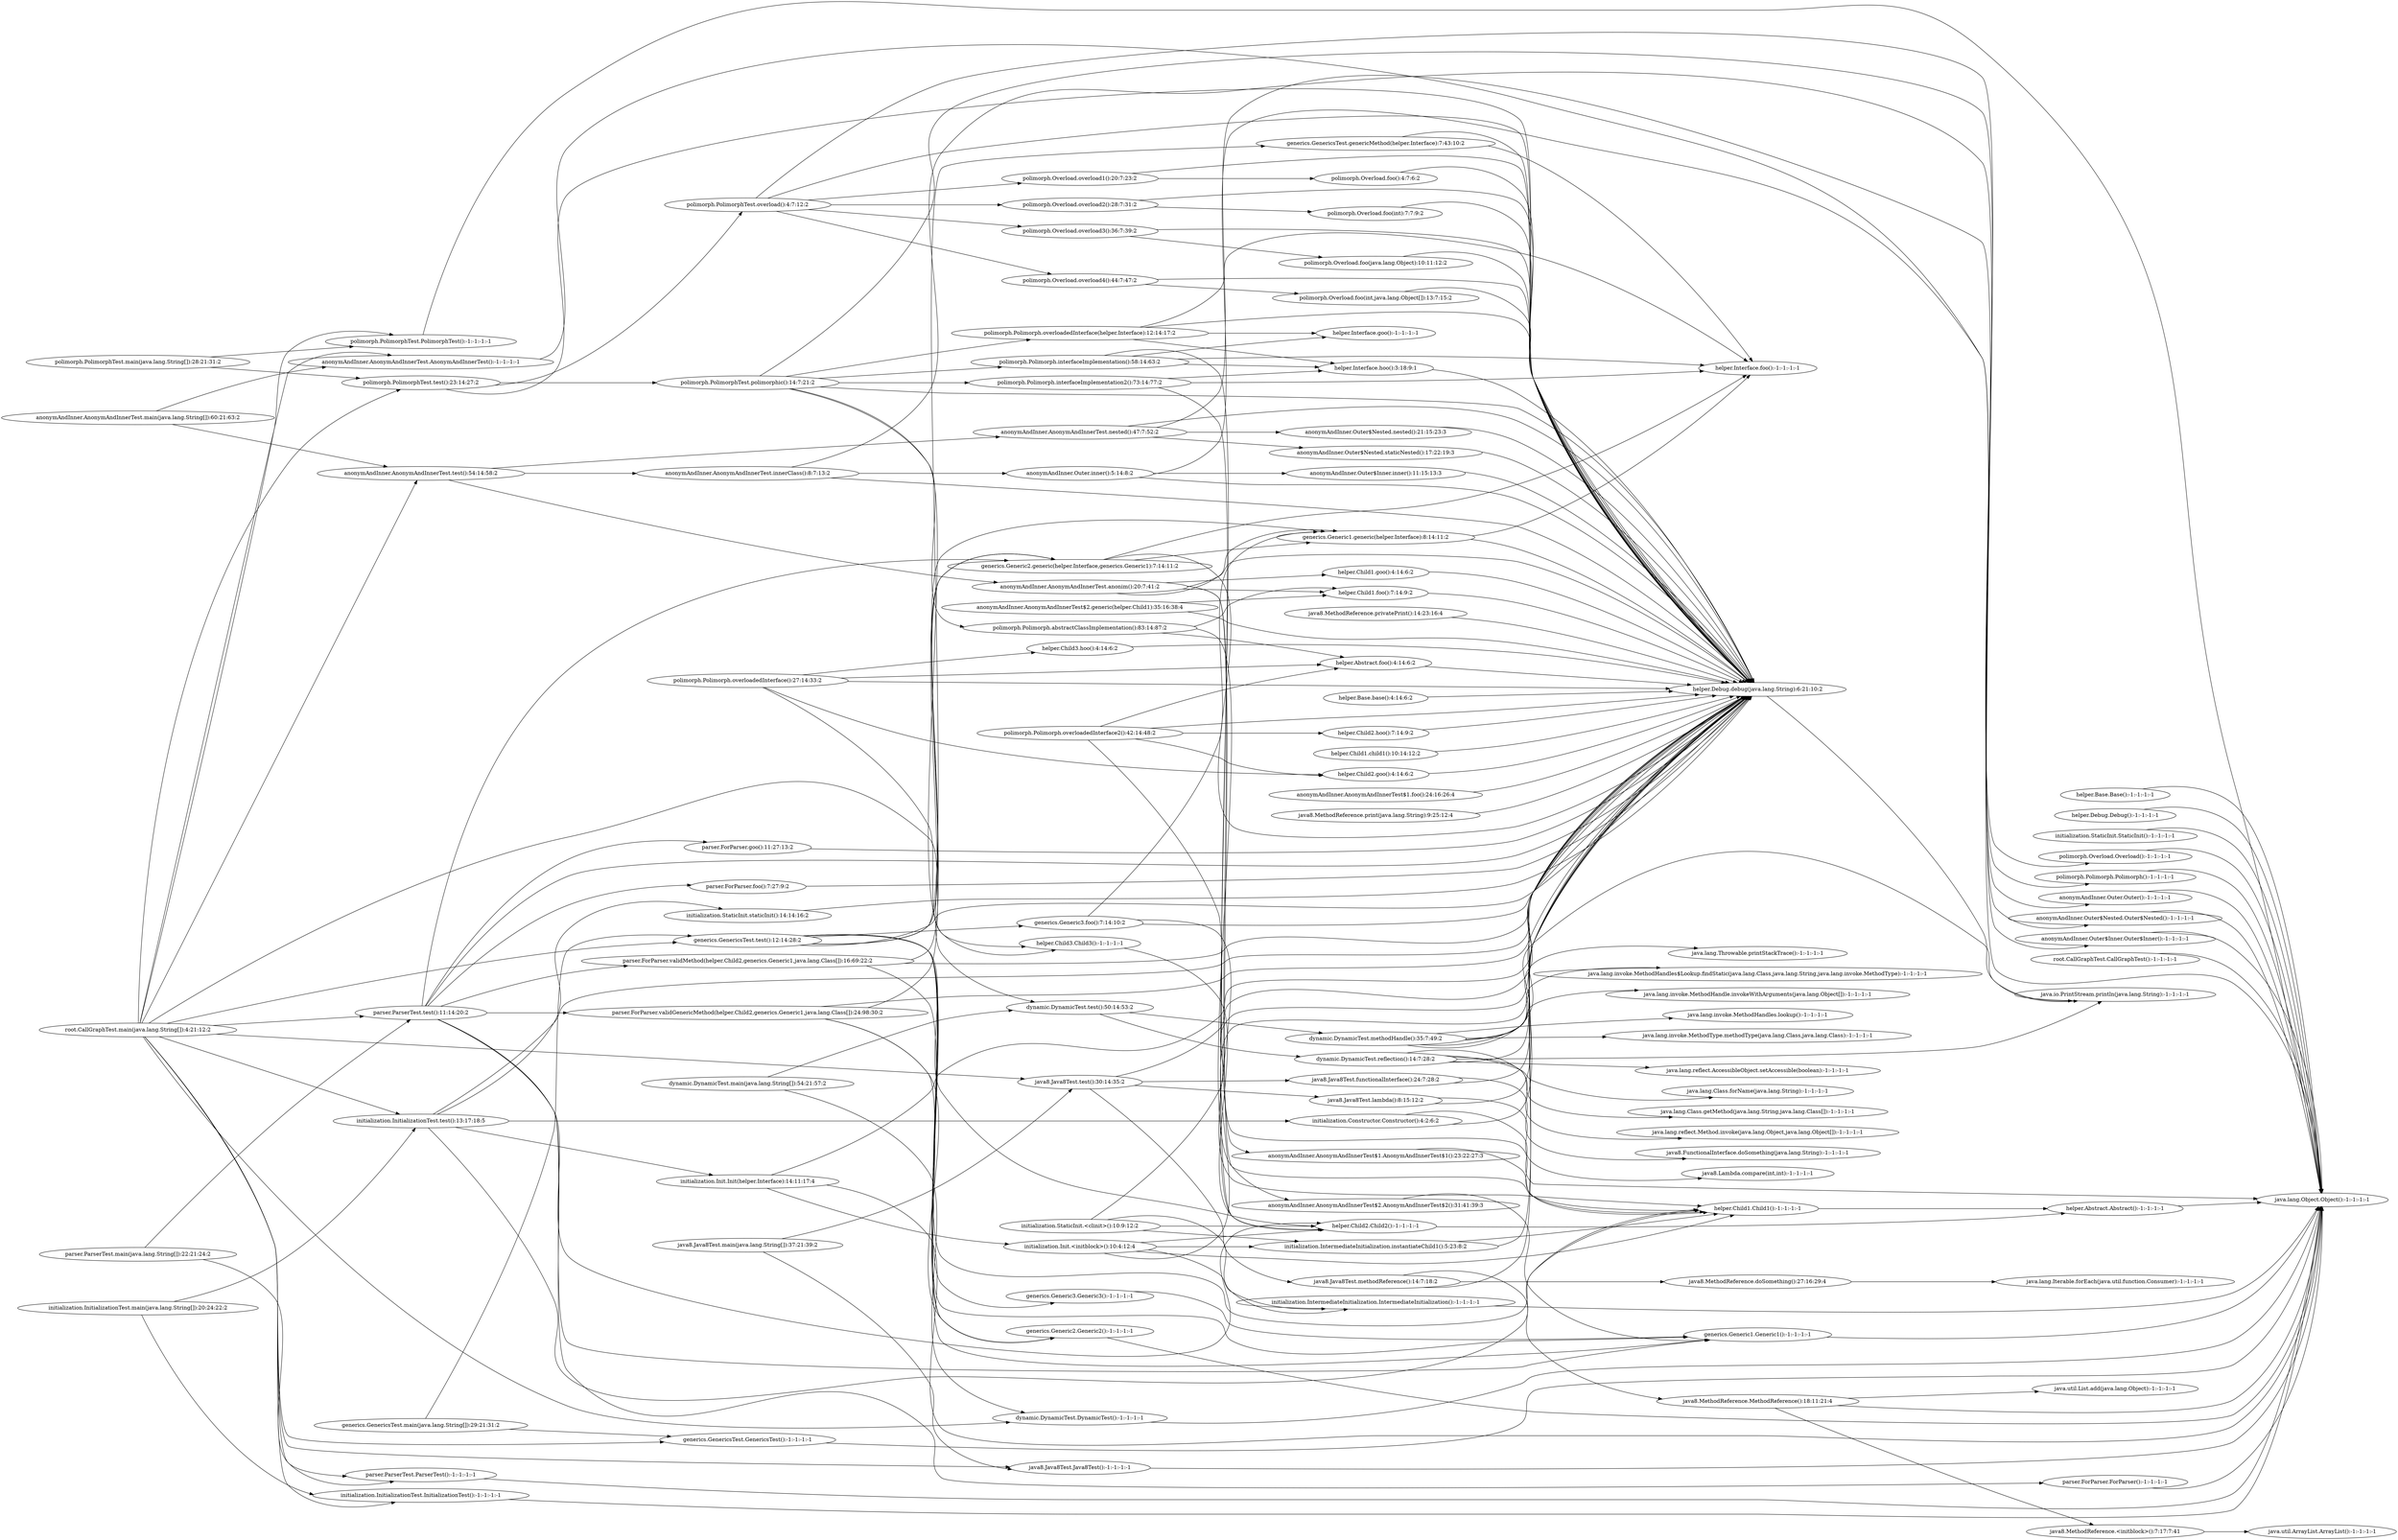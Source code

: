 digraph graphname {
rankdir="LR";
70 [label="initialization.StaticInit.<clinit>():10:9:12:2"]
61 [label="initialization.Init.<initblock>():10:4:12:4"]
81 [label="java8.MethodReference.<initblock>():7:17:7:41"]
117 [label="root.CallGraphTest.CallGraphTest():-1:-1:-1:-1"]
111 [label="polimorph.Polimorph.abstractClassImplementation():83:14:87:2"]
85 [label="java.util.List.add(java.lang.Object):-1:-1:-1:-1"]
6 [label="anonymAndInner.AnonymAndInnerTest.anonim():20:7:41:2"]
7 [label="anonymAndInner.AnonymAndInnerTest$1.AnonymAndInnerTest$1():23:22:27:3"]
12 [label="anonymAndInner.AnonymAndInnerTest$2.AnonymAndInnerTest$2():31:41:39:3"]
0 [label="anonymAndInner.AnonymAndInnerTest.AnonymAndInnerTest():-1:-1:-1:-1"]
22 [label="anonymAndInner.Outer$Inner.Outer$Inner():-1:-1:-1:-1"]
17 [label="anonymAndInner.Outer$Nested.Outer$Nested():-1:-1:-1:-1"]
4 [label="anonymAndInner.Outer.Outer():-1:-1:-1:-1"]
52 [label="helper.Base.base():4:14:6:2"]
53 [label="helper.Child1.child1():10:14:12:2"]
73 [label="java8.Lambda.compare(int,int):-1:-1:-1:-1"]
3 [label="helper.Debug.debug(java.lang.String):6:21:10:2"]
76 [label="java8.MethodReference.doSomething():27:16:29:4"]
78 [label="java8.FunctionalInterface.doSomething(java.lang.String):-1:-1:-1:-1"]
24 [label="dynamic.DynamicTest.DynamicTest():-1:-1:-1:-1"]
34 [label="java.lang.invoke.MethodHandles$Lookup.findStatic(java.lang.Class,java.lang.String,java.lang.invoke.MethodType):-1:-1:-1:-1"]
9 [label="anonymAndInner.AnonymAndInnerTest$1.foo():24:16:26:4"]
10 [label="helper.Child1.foo():7:14:9:2"]
39 [label="helper.Interface.foo():-1:-1:-1:-1"]
50 [label="helper.Abstract.foo():4:14:6:2"]
43 [label="generics.Generic3.foo():7:14:10:2"]
88 [label="parser.ForParser.foo():7:27:9:2"]
96 [label="polimorph.Overload.foo():4:7:6:2"]
97 [label="polimorph.Overload.foo(int):7:7:9:2"]
99 [label="polimorph.Overload.foo(int,java.lang.Object[]):13:7:15:2"]
98 [label="polimorph.Overload.foo(java.lang.Object):10:11:12:2"]
86 [label="java.lang.Iterable.forEach(java.util.function.Consumer):-1:-1:-1:-1"]
26 [label="java.lang.Class.forName(java.lang.String):-1:-1:-1:-1"]
77 [label="java8.Java8Test.functionalInterface():24:7:28:2"]
14 [label="anonymAndInner.AnonymAndInnerTest$2.generic(helper.Child1):35:16:38:4"]
15 [label="generics.Generic1.generic(helper.Interface):8:14:11:2"]
41 [label="generics.Generic2.generic(helper.Interface,generics.Generic1):7:14:11:2"]
45 [label="generics.GenericsTest.genericMethod(helper.Interface):7:43:10:2"]
13 [label="generics.Generic1.Generic1():-1:-1:-1:-1"]
40 [label="generics.Generic2.Generic2():-1:-1:-1:-1"]
42 [label="generics.Generic3.Generic3():-1:-1:-1:-1"]
44 [label="generics.GenericsTest.GenericsTest():-1:-1:-1:-1"]
27 [label="java.lang.Class.getMethod(java.lang.String,java.lang.Class[]):-1:-1:-1:-1"]
11 [label="helper.Child1.goo():4:14:6:2"]
106 [label="helper.Interface.goo():-1:-1:-1:-1"]
54 [label="helper.Child2.goo():4:14:6:2"]
89 [label="parser.ForParser.goo():11:27:13:2"]
49 [label="helper.Abstract.Abstract():-1:-1:-1:-1"]
51 [label="helper.Base.Base():-1:-1:-1:-1"]
8 [label="helper.Child1.Child1():-1:-1:-1:-1"]
47 [label="helper.Child2.Child2():-1:-1:-1:-1"]
56 [label="helper.Child3.Child3():-1:-1:-1:-1"]
58 [label="helper.Debug.Debug():-1:-1:-1:-1"]
59 [label="helper.Interface.hoo():3:18:9:1"]
55 [label="helper.Child2.hoo():7:14:9:2"]
57 [label="helper.Child3.hoo():4:14:6:2"]
60 [label="initialization.Constructor.Constructor():4:2:6:2"]
64 [label="initialization.Init.Init(helper.Interface):14:11:17:4"]
65 [label="initialization.InitializationTest.InitializationTest():-1:-1:-1:-1"]
62 [label="initialization.IntermediateInitialization.IntermediateInitialization():-1:-1:-1:-1"]
69 [label="initialization.StaticInit.StaticInit():-1:-1:-1:-1"]
5 [label="anonymAndInner.Outer.inner():5:14:8:2"]
23 [label="anonymAndInner.Outer$Inner.inner():11:15:13:3"]
2 [label="anonymAndInner.AnonymAndInnerTest.innerClass():8:7:13:2"]
63 [label="initialization.IntermediateInitialization.instantiateChild1():5:23:8:2"]
109 [label="polimorph.Polimorph.interfaceImplementation():58:14:63:2"]
110 [label="polimorph.Polimorph.interfaceImplementation2():73:14:77:2"]
29 [label="java.lang.reflect.Method.invoke(java.lang.Object,java.lang.Object[]):-1:-1:-1:-1"]
35 [label="java.lang.invoke.MethodHandle.invokeWithArguments(java.lang.Object[]):-1:-1:-1:-1"]
1 [label="java.lang.Object.Object():-1:-1:-1:-1"]
82 [label="java.util.ArrayList.ArrayList():-1:-1:-1:-1"]
71 [label="java8.Java8Test.Java8Test():-1:-1:-1:-1"]
75 [label="java8.MethodReference.MethodReference():18:11:21:4"]
72 [label="java8.Java8Test.lambda():8:15:12:2"]
33 [label="java.lang.invoke.MethodHandles.lookup():-1:-1:-1:-1"]
21 [label="anonymAndInner.AnonymAndInnerTest.main(java.lang.String[]):60:21:63:2"]
48 [label="generics.GenericsTest.main(java.lang.String[]):29:21:31:2"]
38 [label="dynamic.DynamicTest.main(java.lang.String[]):54:21:57:2"]
68 [label="initialization.InitializationTest.main(java.lang.String[]):20:24:22:2"]
80 [label="java8.Java8Test.main(java.lang.String[]):37:21:39:2"]
94 [label="parser.ParserTest.main(java.lang.String[]):22:21:24:2"]
116 [label="polimorph.PolimorphTest.main(java.lang.String[]):28:21:31:2"]
118 [label="root.CallGraphTest.main(java.lang.String[]):4:21:12:2"]
31 [label="dynamic.DynamicTest.methodHandle():35:7:49:2"]
74 [label="java8.Java8Test.methodReference():14:7:18:2"]
32 [label="java.lang.invoke.MethodType.methodType(java.lang.Class,java.lang.Class):-1:-1:-1:-1"]
16 [label="anonymAndInner.AnonymAndInnerTest.nested():47:7:52:2"]
18 [label="anonymAndInner.Outer$Nested.nested():21:15:23:3"]
113 [label="polimorph.PolimorphTest.overload():4:7:12:2"]
100 [label="polimorph.Overload.overload1():20:7:23:2"]
101 [label="polimorph.Overload.overload2():28:7:31:2"]
102 [label="polimorph.Overload.overload3():36:7:39:2"]
103 [label="polimorph.Overload.overload4():44:7:47:2"]
107 [label="polimorph.Polimorph.overloadedInterface():27:14:33:2"]
105 [label="polimorph.Polimorph.overloadedInterface(helper.Interface):12:14:17:2"]
108 [label="polimorph.Polimorph.overloadedInterface2():42:14:48:2"]
87 [label="parser.ForParser.ForParser():-1:-1:-1:-1"]
92 [label="parser.ParserTest.ParserTest():-1:-1:-1:-1"]
95 [label="polimorph.Overload.Overload():-1:-1:-1:-1"]
104 [label="polimorph.Polimorph.Polimorph():-1:-1:-1:-1"]
112 [label="polimorph.PolimorphTest.PolimorphTest():-1:-1:-1:-1"]
114 [label="polimorph.PolimorphTest.polimorphic():14:7:21:2"]
83 [label="java8.MethodReference.print(java.lang.String):9:25:12:4"]
36 [label="java.lang.Throwable.printStackTrace():-1:-1:-1:-1"]
30 [label="java.io.PrintStream.println(java.lang.String):-1:-1:-1:-1"]
84 [label="java8.MethodReference.privatePrint():14:23:16:4"]
25 [label="dynamic.DynamicTest.reflection():14:7:28:2"]
28 [label="java.lang.reflect.AccessibleObject.setAccessible(boolean):-1:-1:-1:-1"]
67 [label="initialization.StaticInit.staticInit():14:14:16:2"]
19 [label="anonymAndInner.Outer$Nested.staticNested():17:22:19:3"]
20 [label="anonymAndInner.AnonymAndInnerTest.test():54:14:58:2"]
46 [label="generics.GenericsTest.test():12:14:28:2"]
37 [label="dynamic.DynamicTest.test():50:14:53:2"]
66 [label="initialization.InitializationTest.test():13:17:18:5"]
79 [label="java8.Java8Test.test():30:14:35:2"]
93 [label="parser.ParserTest.test():11:14:20:2"]
115 [label="polimorph.PolimorphTest.test():23:14:27:2"]
91 [label="parser.ForParser.validGenericMethod(helper.Child2,generics.Generic1,java.lang.Class[]):24:98:30:2"]
90 [label="parser.ForParser.validMethod(helper.Child2,generics.Generic1,java.lang.Class[]):16:69:22:2"]
0 -> 1
2 -> 3
2 -> 4
2 -> 5
3 -> 30
4 -> 1
5 -> 3
5 -> 22
5 -> 23
6 -> 3
6 -> 7
6 -> 10
6 -> 11
6 -> 12
6 -> 15
7 -> 8
8 -> 49
9 -> 3
10 -> 3
11 -> 3
12 -> 13
13 -> 1
14 -> 3
14 -> 10
15 -> 3
15 -> 39
16 -> 3
16 -> 17
16 -> 18
16 -> 19
17 -> 1
18 -> 3
19 -> 3
20 -> 2
20 -> 6
20 -> 16
21 -> 0
21 -> 20
22 -> 1
23 -> 3
24 -> 1
25 -> 3
25 -> 26
25 -> 27
25 -> 28
25 -> 29
25 -> 30
31 -> 3
31 -> 30
31 -> 32
31 -> 33
31 -> 34
31 -> 35
31 -> 36
37 -> 25
37 -> 31
38 -> 24
38 -> 37
40 -> 1
41 -> 3
41 -> 15
41 -> 39
42 -> 13
43 -> 3
43 -> 8
43 -> 15
44 -> 1
45 -> 3
45 -> 39
46 -> 3
46 -> 8
46 -> 13
46 -> 15
46 -> 40
46 -> 41
46 -> 42
46 -> 43
46 -> 45
46 -> 47
47 -> 49
48 -> 44
48 -> 46
49 -> 1
50 -> 3
51 -> 1
52 -> 3
53 -> 3
54 -> 3
55 -> 3
56 -> 47
57 -> 3
58 -> 1
59 -> 3
60 -> 1
60 -> 3
61 -> 3
61 -> 8
61 -> 47
61 -> 62
61 -> 63
62 -> 1
63 -> 3
63 -> 8
64 -> 1
64 -> 3
64 -> 61
65 -> 1
66 -> 3
66 -> 8
66 -> 60
66 -> 64
66 -> 67
67 -> 3
68 -> 65
68 -> 66
69 -> 1
70 -> 3
70 -> 47
70 -> 62
70 -> 63
71 -> 1
72 -> 3
72 -> 73
74 -> 3
74 -> 75
74 -> 76
75 -> 1
75 -> 81
75 -> 85
76 -> 86
77 -> 3
77 -> 78
79 -> 3
79 -> 72
79 -> 74
79 -> 77
80 -> 71
80 -> 79
81 -> 82
83 -> 3
84 -> 3
87 -> 1
88 -> 3
89 -> 3
90 -> 3
90 -> 40
90 -> 41
91 -> 3
91 -> 13
91 -> 40
91 -> 41
92 -> 1
93 -> 3
93 -> 13
93 -> 41
93 -> 47
93 -> 87
93 -> 88
93 -> 89
93 -> 90
93 -> 91
94 -> 92
94 -> 93
95 -> 1
96 -> 3
97 -> 3
98 -> 3
99 -> 3
100 -> 3
100 -> 96
101 -> 3
101 -> 97
102 -> 3
102 -> 98
103 -> 3
103 -> 99
104 -> 1
105 -> 3
105 -> 39
105 -> 59
105 -> 106
107 -> 3
107 -> 50
107 -> 54
107 -> 56
107 -> 57
108 -> 3
108 -> 47
108 -> 50
108 -> 54
108 -> 55
109 -> 8
109 -> 39
109 -> 59
109 -> 106
110 -> 39
110 -> 47
110 -> 59
111 -> 8
111 -> 10
111 -> 50
112 -> 1
113 -> 3
113 -> 95
113 -> 100
113 -> 101
113 -> 102
113 -> 103
114 -> 3
114 -> 56
114 -> 104
114 -> 105
114 -> 109
114 -> 110
114 -> 111
115 -> 3
115 -> 113
115 -> 114
116 -> 112
116 -> 115
117 -> 1
118 -> 0
118 -> 20
118 -> 24
118 -> 37
118 -> 44
118 -> 46
118 -> 65
118 -> 66
118 -> 71
118 -> 79
118 -> 92
118 -> 93
118 -> 112
118 -> 115
}
